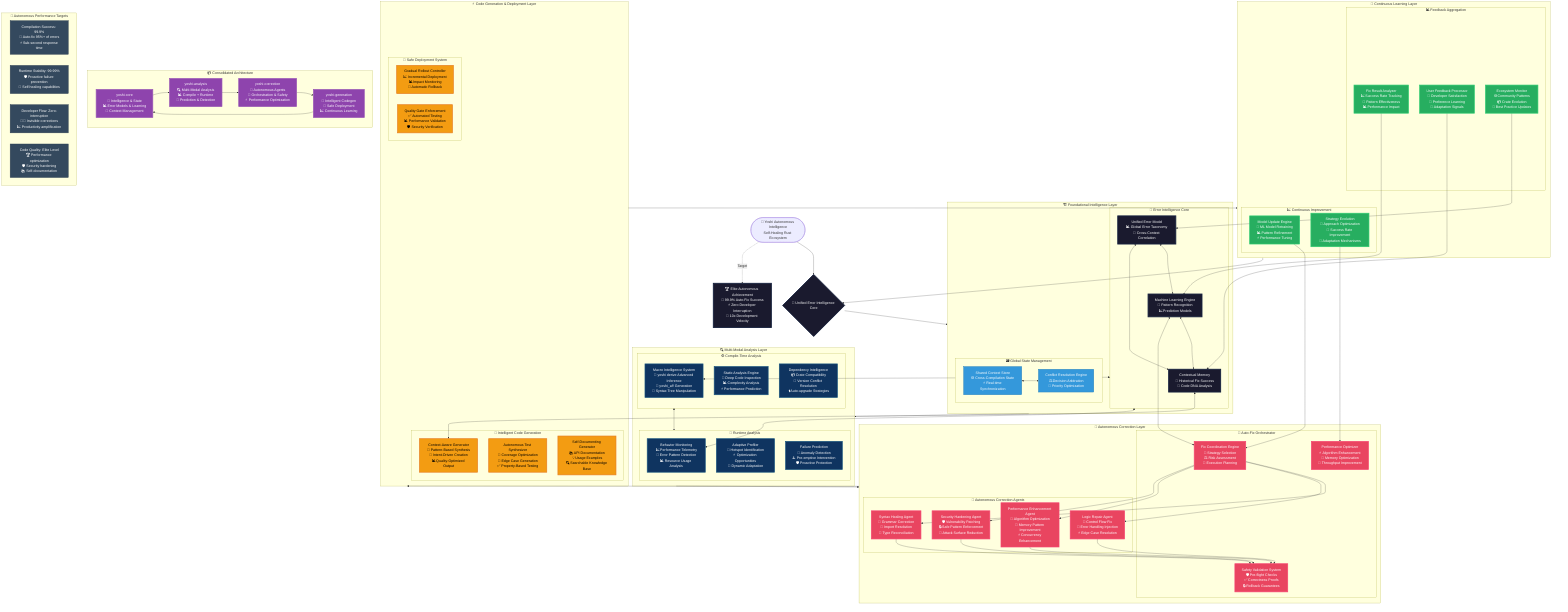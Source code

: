 flowchart TB
    %% ArcMoon Studios Endgame Architecture: True Autonomous Error Correction
    %% Target: Zero-intervention development with self-healing codebase
    %% Quality Score Target: 0.999+ (Elite Level)
    %% Autonomous Confidence: 95%+ auto-fix rate

    Start([🧠 Yoshi Autonomous Intelligence<br/>Self-Healing Rust Ecosystem]) --> CoreIntelligence{🎯 Unified Error Intelligence Core}

    %% LAYER 1: FOUNDATIONAL INTELLIGENCE
    subgraph Foundation["🏗️ Foundational Intelligence Layer"]

        subgraph ErrorIntelligenceCore["🧠 Error Intelligence Core"]
            UnifiedErrorModel[Unified Error Model<br/>📊 Global Error Taxonomy<br/>🔄 Cross-Context Correlation]
            LearningEngine[Machine Learning Engine<br/>🤖 Pattern Recognition<br/>📈 Prediction Models]
            ContextualMemory[Contextual Memory<br/>💾 Historical Fix Success<br/>🧬 Code DNA Analysis]

            UnifiedErrorModel <--> LearningEngine
            LearningEngine <--> ContextualMemory
            ContextualMemory <--> UnifiedErrorModel
        end

        subgraph StateManagement["🗃️ Global State Management"]
            SharedContext[Shared Context Store<br/>🌐 Cross-Compilation State<br/>⚡ Real-time Synchronization]
            ConflictResolver[Conflict Resolution Engine<br/>⚖️ Decision Arbitration<br/>🎯 Priority Optimization]

            SharedContext <--> ConflictResolver
        end
    end

    %% LAYER 2: ANALYSIS & DETECTION
    subgraph AnalysisLayer["🔍 Multi-Modal Analysis Layer"]

        subgraph CompileTimeAnalysis["⚙️ Compile-Time Analysis"]
            MacroIntelligence[Macro Intelligence System<br/>📝 yoshi derive Advanced Inference<br/>🔧 yoshi_af! Generation<br/>🧬 Syntax Tree Manipulation]
            StaticAnalyzer[Static Analysis Engine<br/>🔬 Deep Code Inspection<br/>📊 Complexity Analysis<br/>⚡ Performance Prediction]
            DependencyIntelligence[Dependency Intelligence<br/>📦 Crate Compatibility<br/>🔄 Version Conflict Resolution<br/>⬆️ Auto-upgrade Strategies]
        end

        subgraph RuntimeAnalysis["🏃 Runtime Analysis"]
            BehaviorMonitor[Behavior Monitoring<br/>📈 Performance Telemetry<br/>🚨 Error Pattern Detection<br/>📊 Resource Usage Analysis]
            AdaptiveProfiler[Adaptive Profiler<br/>🎯 Hotspot Identification<br/>⚡ Optimization Opportunities<br/>🔄 Dynamic Adaptation]
            FailurePredictor[Failure Prediction<br/>🔮 Anomaly Detection<br/>⚠️ Pre-emptive Intervention<br/>🛡️ Proactive Protection]
        end

        CompileTimeAnalysis <--> RuntimeAnalysis
    end

    %% LAYER 3: AUTONOMOUS CORRECTION
    subgraph CorrectionLayer["🤖 Autonomous Correction Layer"]

        subgraph AutoFixOrchestrator["🎼 Auto-Fix Orchestrator"]
            FixCoordinator[Fix Coordination Engine<br/>🎯 Strategy Selection<br/>⚖️ Risk Assessment<br/>🔄 Execution Planning]
            SafetyValidator[Safety Validation System<br/>🛡️ Pre-flight Checks<br/>✅ Correctness Proofs<br/>🔒 Rollback Guarantees]
            PerformanceOptimizer[Performance Optimizer<br/>⚡ Algorithm Enhancement<br/>💾 Memory Optimization<br/>🚀 Throughput Improvement]
        end

        subgraph AutonomousAgents["🤖 Autonomous Correction Agents"]
            SyntaxHealer[Syntax Healing Agent<br/>🔧 Grammar Correction<br/>📝 Import Resolution<br/>🎯 Type Reconciliation]
            LogicRepairer[Logic Repair Agent<br/>🧠 Control Flow Fix<br/>🔄 Error Handling Injection<br/>⚡ Edge Case Resolution]
            PerformanceEnhancer[Performance Enhancement Agent<br/>🚀 Algorithm Optimization<br/>💾 Memory Pattern Improvement<br/>⚡ Concurrency Enhancement]
            SecurityHardener[Security Hardening Agent<br/>🛡️ Vulnerability Patching<br/>🔒 Safe Pattern Enforcement<br/>🔐 Attack Surface Reduction]
        end
    end

    %% LAYER 4: GENERATION & DEPLOYMENT
    subgraph GenerationLayer["⚡ Code Generation & Deployment Layer"]

        subgraph IntelligentGeneration["🎨 Intelligent Code Generation"]
            ContextAwareCodegen[Context-Aware Generator<br/>🧬 Pattern-Based Synthesis<br/>🎯 Intent-Driven Creation<br/>📊 Quality-Optimized Output]
            TestSynthesizer[Autonomous Test Synthesizer<br/>🧪 Coverage Optimization<br/>🎯 Edge Case Generation<br/>✅ Property-Based Testing]
            DocumentationGenerator[Self-Documenting Generator<br/>📚 API Documentation<br/>💡 Usage Examples<br/>🔍 Searchable Knowledge Base]
        end

        subgraph SafeDeployment["🚀 Safe Deployment System"]
            GradualRollout[Gradual Rollout Controller<br/>📈 Incremental Deployment<br/>📊 Impact Monitoring<br/>🔄 Automatic Rollback]
            QualityGates[Quality Gate Enforcement<br/>✅ Automated Testing<br/>📊 Performance Validation<br/>🛡️ Security Verification]
        end
    end

    %% LAYER 5: FEEDBACK & LEARNING
    subgraph FeedbackLayer["🔄 Continuous Learning Layer"]

        subgraph FeedbackAggregation["📊 Feedback Aggregation"]
            ResultAnalyzer[Fix Result Analyzer<br/>📈 Success Rate Tracking<br/>🎯 Pattern Effectiveness<br/>📊 Performance Impact]
            UserFeedbackProcessor[User Feedback Processor<br/>👥 Developer Satisfaction<br/>🎯 Preference Learning<br/>🔄 Adaptation Signals]
            EcosystemMonitor[Ecosystem Monitor<br/>🌐 Community Patterns<br/>📦 Crate Evolution<br/>🔄 Best Practice Updates]
        end

        subgraph ContinuousImprovement["📈 Continuous Improvement"]
            ModelUpdater[Model Update Engine<br/>🤖 ML Model Retraining<br/>📊 Pattern Refinement<br/>⚡ Performance Tuning]
            StrategyEvolution[Strategy Evolution<br/>🧬 Approach Optimization<br/>🎯 Success Rate Improvement<br/>🔄 Adaptation Mechanisms]
        end
    end

    %% CRITICAL FEEDBACK LOOPS
    CoreIntelligence --> Foundation
    Foundation --> AnalysisLayer
    AnalysisLayer --> CorrectionLayer
    CorrectionLayer --> GenerationLayer
    GenerationLayer --> FeedbackLayer
    FeedbackLayer --> CoreIntelligence

    %% CROSS-LAYER INTELLIGENCE FLOWS
    ErrorIntelligenceCore <--> MacroIntelligence
    ErrorIntelligenceCore <--> BehaviorMonitor
    LearningEngine <--> FixCoordinator
    ContextualMemory <--> ContextAwareCodegen

    %% AUTONOMOUS AGENT COORDINATION
    FixCoordinator --> SyntaxHealer
    FixCoordinator --> LogicRepairer
    FixCoordinator --> PerformanceEnhancer
    FixCoordinator --> SecurityHardener

    SyntaxHealer --> SafetyValidator
    LogicRepairer --> SafetyValidator
    PerformanceEnhancer --> SafetyValidator
    SecurityHardener --> SafetyValidator

    %% REAL-TIME ADAPTATION LOOPS
    ResultAnalyzer --> LearningEngine
    UserFeedbackProcessor --> ContextualMemory
    EcosystemMonitor --> UnifiedErrorModel
    ModelUpdater --> FixCoordinator
    StrategyEvolution --> PerformanceOptimizer

    %% CRATE CONSOLIDATION (4 LOGICAL DOMAINS)
    subgraph ConsolidatedCrates["📦 Consolidated Architecture"]
        YoshiCore[yoshi-core<br/>🧠 Intelligence & State<br/>📊 Error Models & Learning<br/>💾 Context Management]
        YoshiAnalysis[yoshi-analysis<br/>🔍 Multi-Modal Analysis<br/>📊 Compile + Runtime<br/>🔮 Prediction & Detection]
        YoshiCorrection[yoshi-correction<br/>🤖 Autonomous Agents<br/>🎼 Orchestration & Safety<br/>⚡ Performance Optimization]
        YoshiGeneration[yoshi-generation<br/>🎨 Intelligent Codegen<br/>🚀 Safe Deployment<br/>📈 Continuous Learning]

        YoshiCore --> YoshiAnalysis
        YoshiAnalysis --> YoshiCorrection
        YoshiCorrection --> YoshiGeneration
        YoshiGeneration --> YoshiCore
    end

    %% PERFORMANCE METRICS & TARGETS
    subgraph MetricsTargets["🎯 Autonomous Performance Targets"]
        CompilationSuccess[Compilation Success: 99.9%<br/>🔧 Auto-fix 95%+ of errors<br/>⚡ Sub-second response time]
        RuntimeStability[Runtime Stability: 99.99%<br/>🛡️ Proactive failure prevention<br/>🔄 Self-healing capabilities]
        DeveloperFlow[Developer Flow: Zero-interruption<br/>👨‍💻 Invisible corrections<br/>📈 Productivity amplification]
        CodeQuality[Code Quality: Elite Level<br/>🏆 Performance optimization<br/>🛡️ Security hardening<br/>📚 Self-documentation]
    end

    %% ArcMoon Studios Elite Styling
    classDef coreIntelligence fill:#1a1a2e,stroke:#16213e,stroke-width:4px,color:#ffffff
    classDef analysisEngine fill:#0f3460,stroke:#16537e,stroke-width:3px,color:#ffffff
    classDef autonomousAgent fill:#e94560,stroke:#f64572,stroke-width:3px,color:#ffffff
    classDef generationEngine fill:#f39c12,stroke:#e67e22,stroke-width:3px,color:#000000
    classDef feedbackLoop fill:#27ae60,stroke:#2ecc71,stroke-width:3px,color:#ffffff
    classDef consolidatedCrate fill:#8e44ad,stroke:#9b59b6,stroke-width:3px,color:#ffffff
    classDef performanceMetric fill:#34495e,stroke:#2c3e50,stroke-width:2px,color:#ffffff
    classDef intelligenceFlow fill:#3498db,stroke:#2980b9,stroke-width:2px,color:#ffffff

    %% Apply Elite Styling
    class CoreIntelligence,UnifiedErrorModel,LearningEngine,ContextualMemory coreIntelligence
    class MacroIntelligence,StaticAnalyzer,DependencyIntelligence,BehaviorMonitor,AdaptiveProfiler,FailurePredictor analysisEngine
    class FixCoordinator,SafetyValidator,PerformanceOptimizer,SyntaxHealer,LogicRepairer,PerformanceEnhancer,SecurityHardener autonomousAgent
    class ContextAwareCodegen,TestSynthesizer,DocumentationGenerator,GradualRollout,QualityGates generationEngine
    class ResultAnalyzer,UserFeedbackProcessor,EcosystemMonitor,ModelUpdater,StrategyEvolution feedbackLoop
    class YoshiCore,YoshiAnalysis,YoshiCorrection,YoshiGeneration consolidatedCrate
    class CompilationSuccess,RuntimeStability,DeveloperFlow,CodeQuality performanceMetric
    class SharedContext,ConflictResolver intelligenceFlow

    %% Elite Achievement Indicators
    Start -.->|Target| Elite[🏆 Elite Autonomous Achievement<br/>🎯 99.9% Auto-Fix Success<br/>⚡ Zero Developer Interruption<br/>🚀 10x Development Velocity]
    class Elite coreIntelligence

    %% ArcMoon Studios Endgame Footer
    %% True Autonomous Error Correction - Zero Intervention Development
    %% Self-Healing Codebase with 99.9% Success Rate
    %% Elite Level Achievement Target